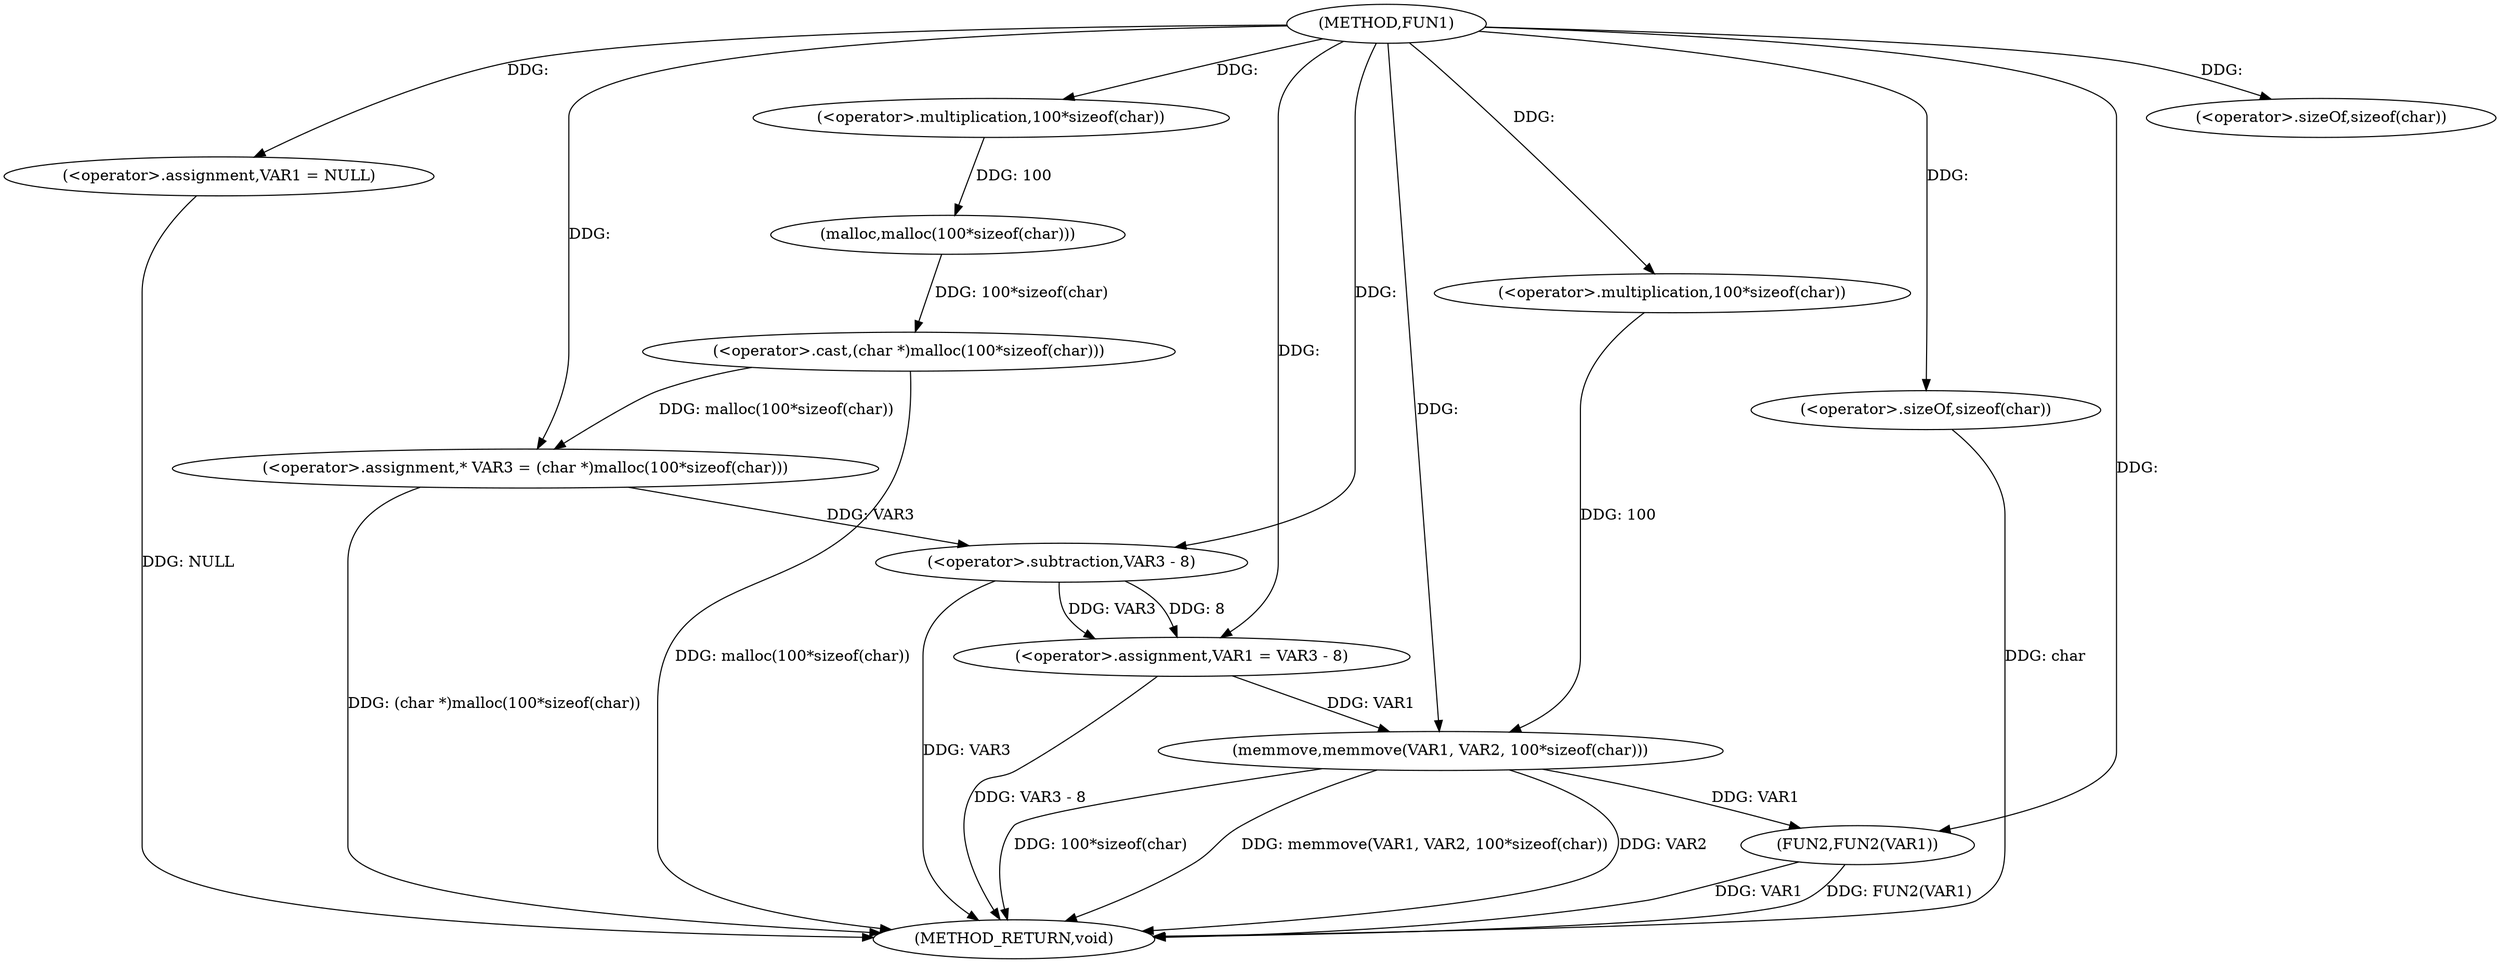 digraph FUN1 {  
"1000100" [label = "(METHOD,FUN1)" ]
"1000135" [label = "(METHOD_RETURN,void)" ]
"1000103" [label = "(<operator>.assignment,VAR1 = NULL)" ]
"1000110" [label = "(<operator>.assignment,* VAR3 = (char *)malloc(100*sizeof(char)))" ]
"1000112" [label = "(<operator>.cast,(char *)malloc(100*sizeof(char)))" ]
"1000114" [label = "(malloc,malloc(100*sizeof(char)))" ]
"1000115" [label = "(<operator>.multiplication,100*sizeof(char))" ]
"1000117" [label = "(<operator>.sizeOf,sizeof(char))" ]
"1000119" [label = "(<operator>.assignment,VAR1 = VAR3 - 8)" ]
"1000121" [label = "(<operator>.subtraction,VAR3 - 8)" ]
"1000126" [label = "(memmove,memmove(VAR1, VAR2, 100*sizeof(char)))" ]
"1000129" [label = "(<operator>.multiplication,100*sizeof(char))" ]
"1000131" [label = "(<operator>.sizeOf,sizeof(char))" ]
"1000133" [label = "(FUN2,FUN2(VAR1))" ]
  "1000126" -> "1000135"  [ label = "DDG: memmove(VAR1, VAR2, 100*sizeof(char))"] 
  "1000103" -> "1000135"  [ label = "DDG: NULL"] 
  "1000112" -> "1000135"  [ label = "DDG: malloc(100*sizeof(char))"] 
  "1000131" -> "1000135"  [ label = "DDG: char"] 
  "1000119" -> "1000135"  [ label = "DDG: VAR3 - 8"] 
  "1000121" -> "1000135"  [ label = "DDG: VAR3"] 
  "1000126" -> "1000135"  [ label = "DDG: VAR2"] 
  "1000126" -> "1000135"  [ label = "DDG: 100*sizeof(char)"] 
  "1000133" -> "1000135"  [ label = "DDG: VAR1"] 
  "1000133" -> "1000135"  [ label = "DDG: FUN2(VAR1)"] 
  "1000110" -> "1000135"  [ label = "DDG: (char *)malloc(100*sizeof(char))"] 
  "1000100" -> "1000103"  [ label = "DDG: "] 
  "1000112" -> "1000110"  [ label = "DDG: malloc(100*sizeof(char))"] 
  "1000100" -> "1000110"  [ label = "DDG: "] 
  "1000114" -> "1000112"  [ label = "DDG: 100*sizeof(char)"] 
  "1000115" -> "1000114"  [ label = "DDG: 100"] 
  "1000100" -> "1000115"  [ label = "DDG: "] 
  "1000100" -> "1000117"  [ label = "DDG: "] 
  "1000121" -> "1000119"  [ label = "DDG: VAR3"] 
  "1000121" -> "1000119"  [ label = "DDG: 8"] 
  "1000100" -> "1000119"  [ label = "DDG: "] 
  "1000110" -> "1000121"  [ label = "DDG: VAR3"] 
  "1000100" -> "1000121"  [ label = "DDG: "] 
  "1000119" -> "1000126"  [ label = "DDG: VAR1"] 
  "1000100" -> "1000126"  [ label = "DDG: "] 
  "1000129" -> "1000126"  [ label = "DDG: 100"] 
  "1000100" -> "1000129"  [ label = "DDG: "] 
  "1000100" -> "1000131"  [ label = "DDG: "] 
  "1000126" -> "1000133"  [ label = "DDG: VAR1"] 
  "1000100" -> "1000133"  [ label = "DDG: "] 
}
